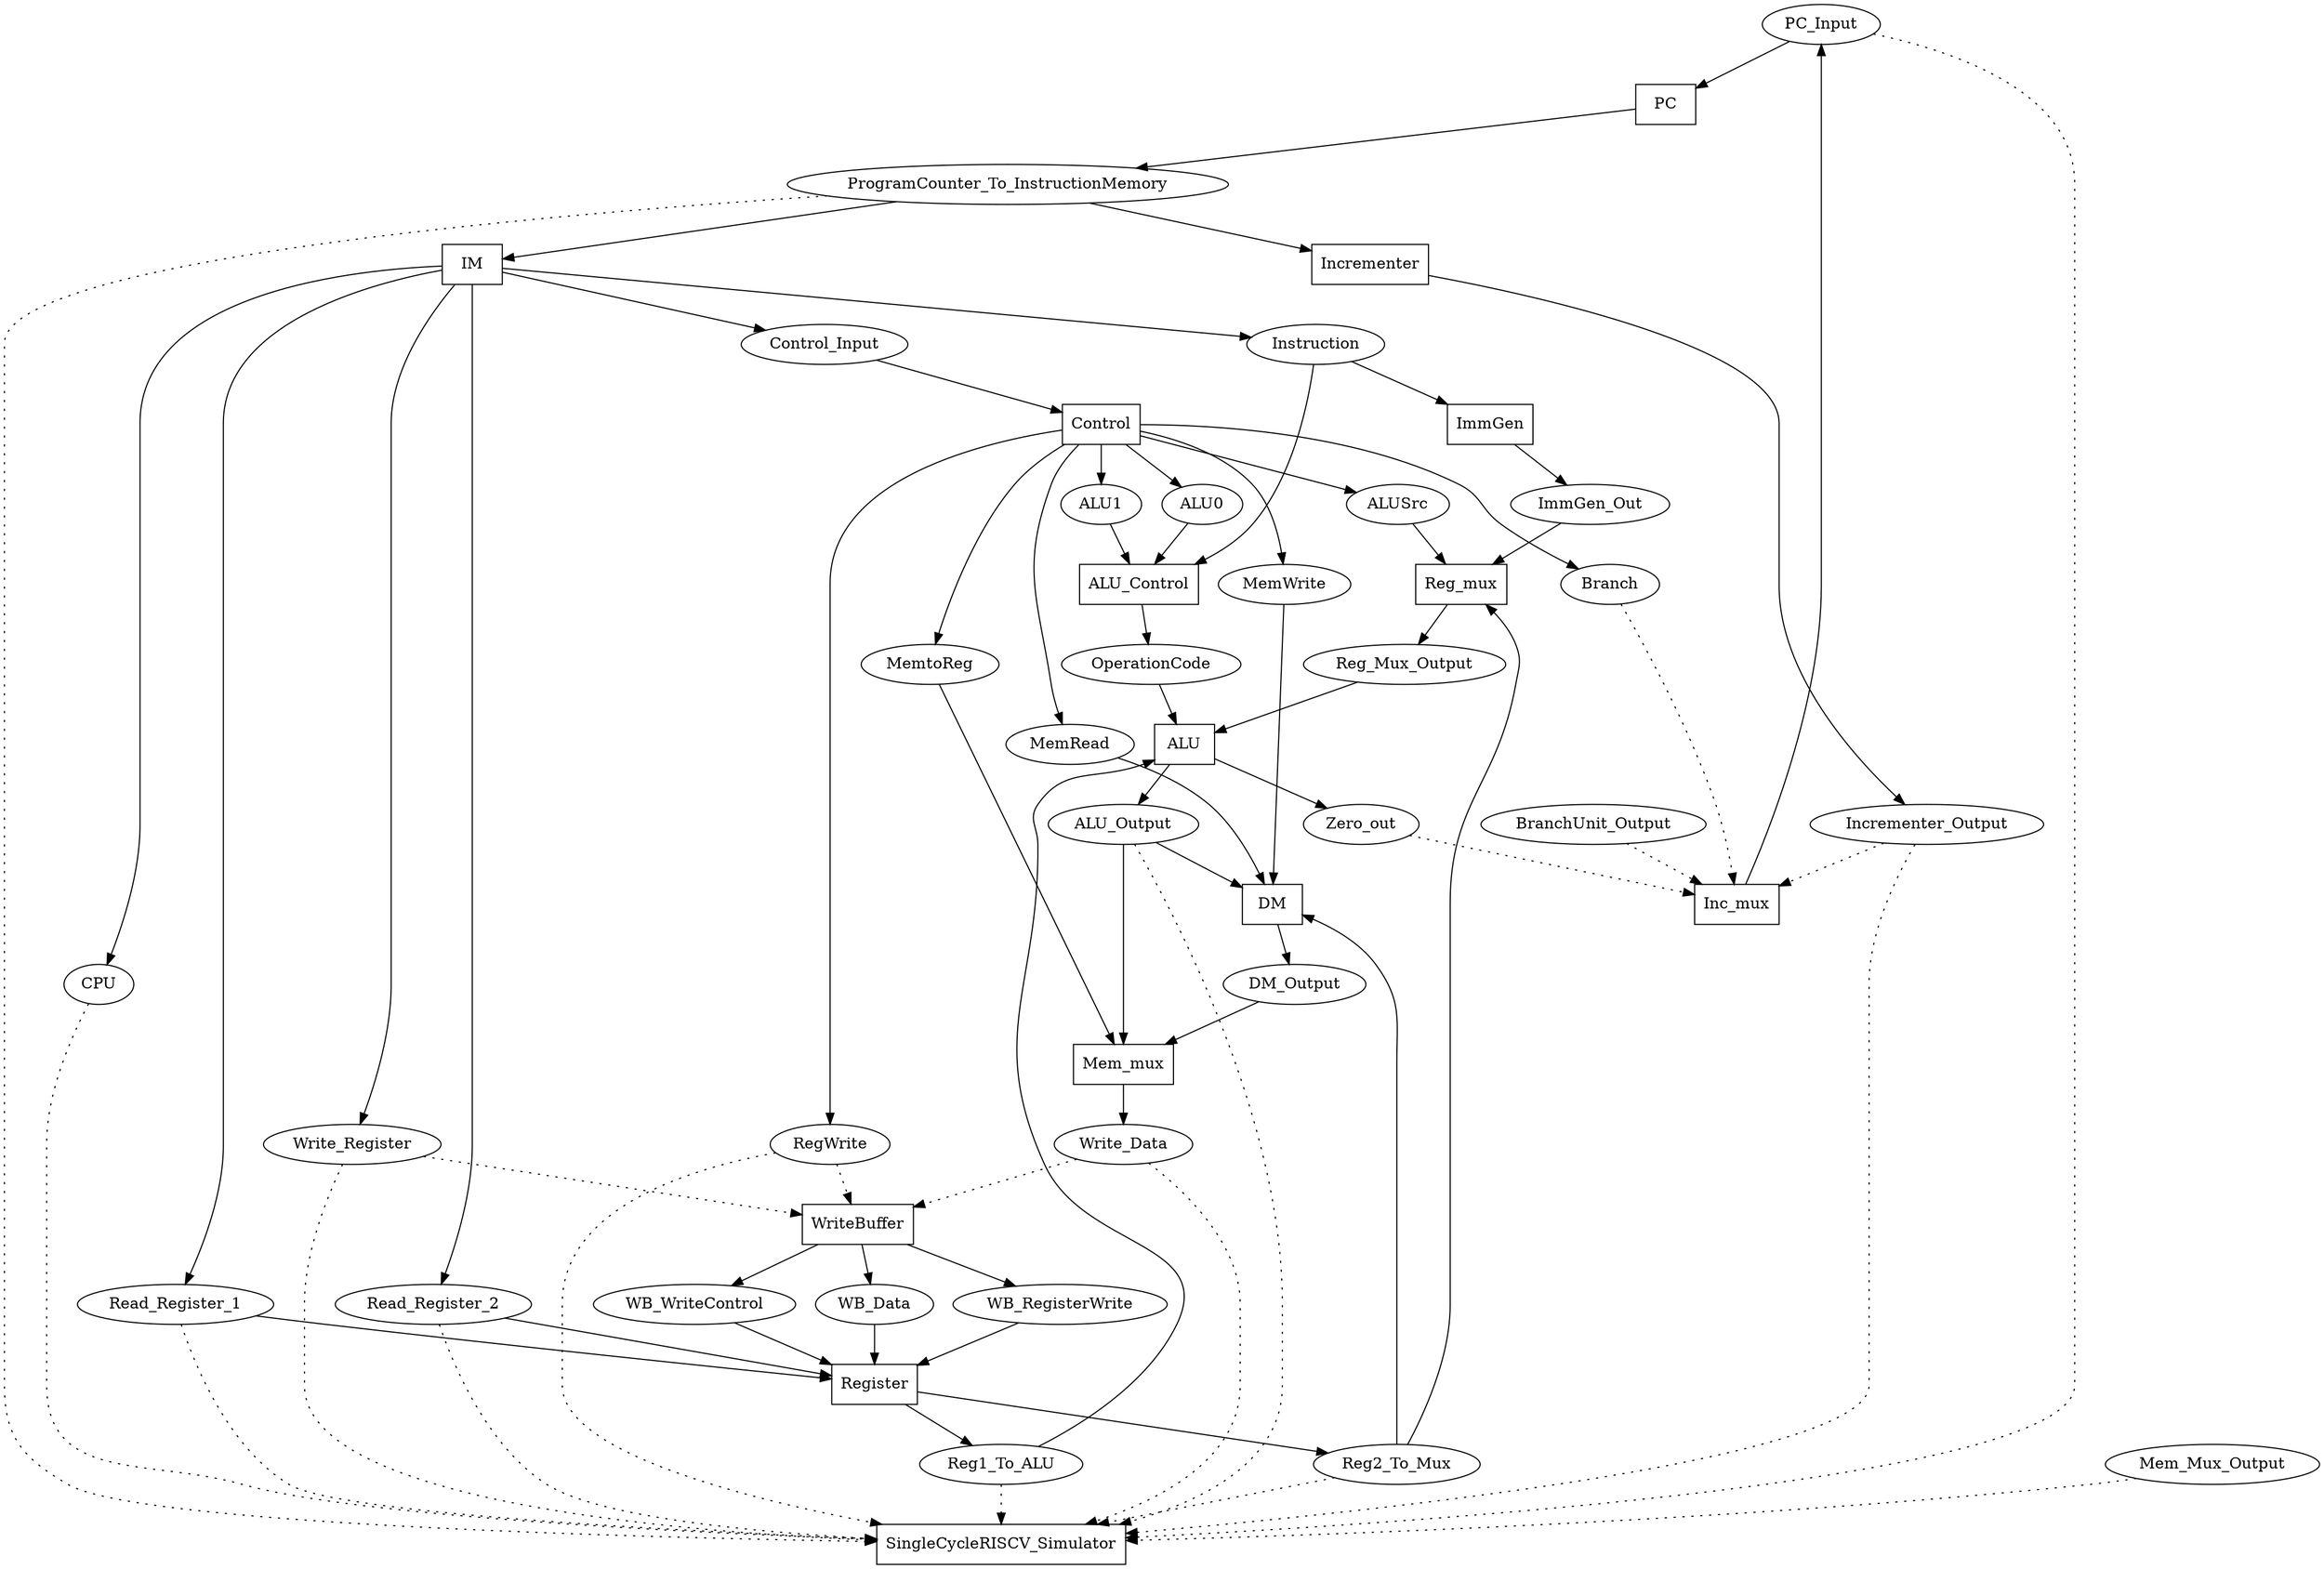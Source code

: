 digraph SingleCycleRISCV {
"PC_Input" [shape=oval];
"ProgramCounter_To_InstructionMemory" [shape=oval];
"Instruction" [shape=oval];
"Control_Input" [shape=oval];
"ALU1" [shape=oval];
"ALU0" [shape=oval];
"Read_Register_1" [shape=oval];
"Read_Register_2" [shape=oval];
"WB_Data" [shape=oval];
"WB_RegisterWrite" [shape=oval];
"WB_WriteControl" [shape=oval];
"OperationCode" [shape=oval];
"Reg1_To_ALU" [shape=oval];
"Reg_Mux_Output" [shape=oval];
"ALU_Output" [shape=oval];
"Reg2_To_Mux" [shape=oval];
"MemRead" [shape=oval];
"MemWrite" [shape=oval];
"ALUSrc" [shape=oval];
"ImmGen_Out" [shape=oval];
"MemtoReg" [shape=oval];
"DM_Output" [shape=oval];
"Incrementer_Output" [shape=oval];
"Write_Register" [shape=oval];
"CPU" [shape=oval];
"RegWrite" [shape=oval];
"Branch" [shape=oval];
"Zero_out" [shape=oval];
"Write_Data" [shape=oval];
"Mem_Mux_Output" [shape=oval];
"BranchUnit_Output" [shape=oval];
"PC" [shape=box];
"Incrementer" [shape=box];
"IM" [shape=box];
"ImmGen" [shape=box];
"ALU_Control" [shape=box];
"Control" [shape=box];
"Register" [shape=box];
"ALU" [shape=box];
"DM" [shape=box];
"Mem_mux" [shape=box];
"Reg_mux" [shape=box];
"Inc_mux" [shape=box];
"WriteBuffer" [shape=box];
"SingleCycleRISCV_Simulator" [shape=box];
"PC_Input" -> "PC";
"ProgramCounter_To_InstructionMemory" -> "Incrementer";
"ProgramCounter_To_InstructionMemory" -> "IM";
"Instruction" -> "ImmGen";
"Instruction" -> "ALU_Control";
"Control_Input" -> "Control";
"ALU1" -> "ALU_Control";
"ALU0" -> "ALU_Control";
"Read_Register_1" -> "Register";
"Read_Register_2" -> "Register";
"WB_Data" -> "Register";
"WB_RegisterWrite" -> "Register";
"WB_WriteControl" -> "Register";
"OperationCode" -> "ALU";
"Reg1_To_ALU" -> "ALU";
"Reg_Mux_Output" -> "ALU";
"ALU_Output" -> "DM";
"ALU_Output" -> "Mem_mux";
"Reg2_To_Mux" -> "DM";
"Reg2_To_Mux" -> "Reg_mux";
"MemRead" -> "DM";
"MemWrite" -> "DM";
"ALUSrc" -> "Reg_mux";
"ImmGen_Out" -> "Reg_mux";
"MemtoReg" -> "Mem_mux";
"DM_Output" -> "Mem_mux";
"PC" -> "ProgramCounter_To_InstructionMemory";
"Incrementer" -> "Incrementer_Output";
"Inc_mux" -> "PC_Input";
"IM" -> "Read_Register_1";
"IM" -> "Read_Register_2";
"IM" -> "Write_Register";
"IM" -> "Control_Input";
"IM" -> "Instruction";
"IM" -> "CPU";
"ImmGen" -> "ImmGen_Out";
"Control" -> "ALUSrc";
"Control" -> "MemtoReg";
"Control" -> "RegWrite";
"Control" -> "MemRead";
"Control" -> "MemWrite";
"Control" -> "Branch";
"Control" -> "ALU1";
"Control" -> "ALU0";
"ALU_Control" -> "OperationCode";
"Register" -> "Reg1_To_ALU";
"Register" -> "Reg2_To_Mux";
"ALU" -> "ALU_Output";
"ALU" -> "Zero_out";
"DM" -> "DM_Output";
"Reg_mux" -> "Reg_Mux_Output";
"Mem_mux" -> "Write_Data";
"WriteBuffer" -> "WB_Data";
"WriteBuffer" -> "WB_RegisterWrite";
"WriteBuffer" -> "WB_WriteControl";
"ProgramCounter_To_InstructionMemory" -> "SingleCycleRISCV_Simulator" [style=dotted];
"PC_Input" -> "SingleCycleRISCV_Simulator" [style=dotted];
"Incrementer_Output" -> "SingleCycleRISCV_Simulator" [style=dotted];
"Incrementer_Output" -> "Inc_mux" [style=dotted];
"Read_Register_1" -> "SingleCycleRISCV_Simulator" [style=dotted];
"Read_Register_2" -> "SingleCycleRISCV_Simulator" [style=dotted];
"Write_Register" -> "SingleCycleRISCV_Simulator" [style=dotted];
"Write_Register" -> "WriteBuffer" [style=dotted];
"Write_Data" -> "SingleCycleRISCV_Simulator" [style=dotted];
"Write_Data" -> "WriteBuffer" [style=dotted];
"RegWrite" -> "SingleCycleRISCV_Simulator" [style=dotted];
"RegWrite" -> "WriteBuffer" [style=dotted];
"Reg1_To_ALU" -> "SingleCycleRISCV_Simulator" [style=dotted];
"Reg2_To_Mux" -> "SingleCycleRISCV_Simulator" [style=dotted];
"ALU_Output" -> "SingleCycleRISCV_Simulator" [style=dotted];
"Mem_Mux_Output" -> "SingleCycleRISCV_Simulator" [style=dotted];
"CPU" -> "SingleCycleRISCV_Simulator" [style=dotted];
"Zero_out" -> "Inc_mux" [style=dotted];
"Branch" -> "Inc_mux" [style=dotted];
"BranchUnit_Output" -> "Inc_mux" [style=dotted];
}
